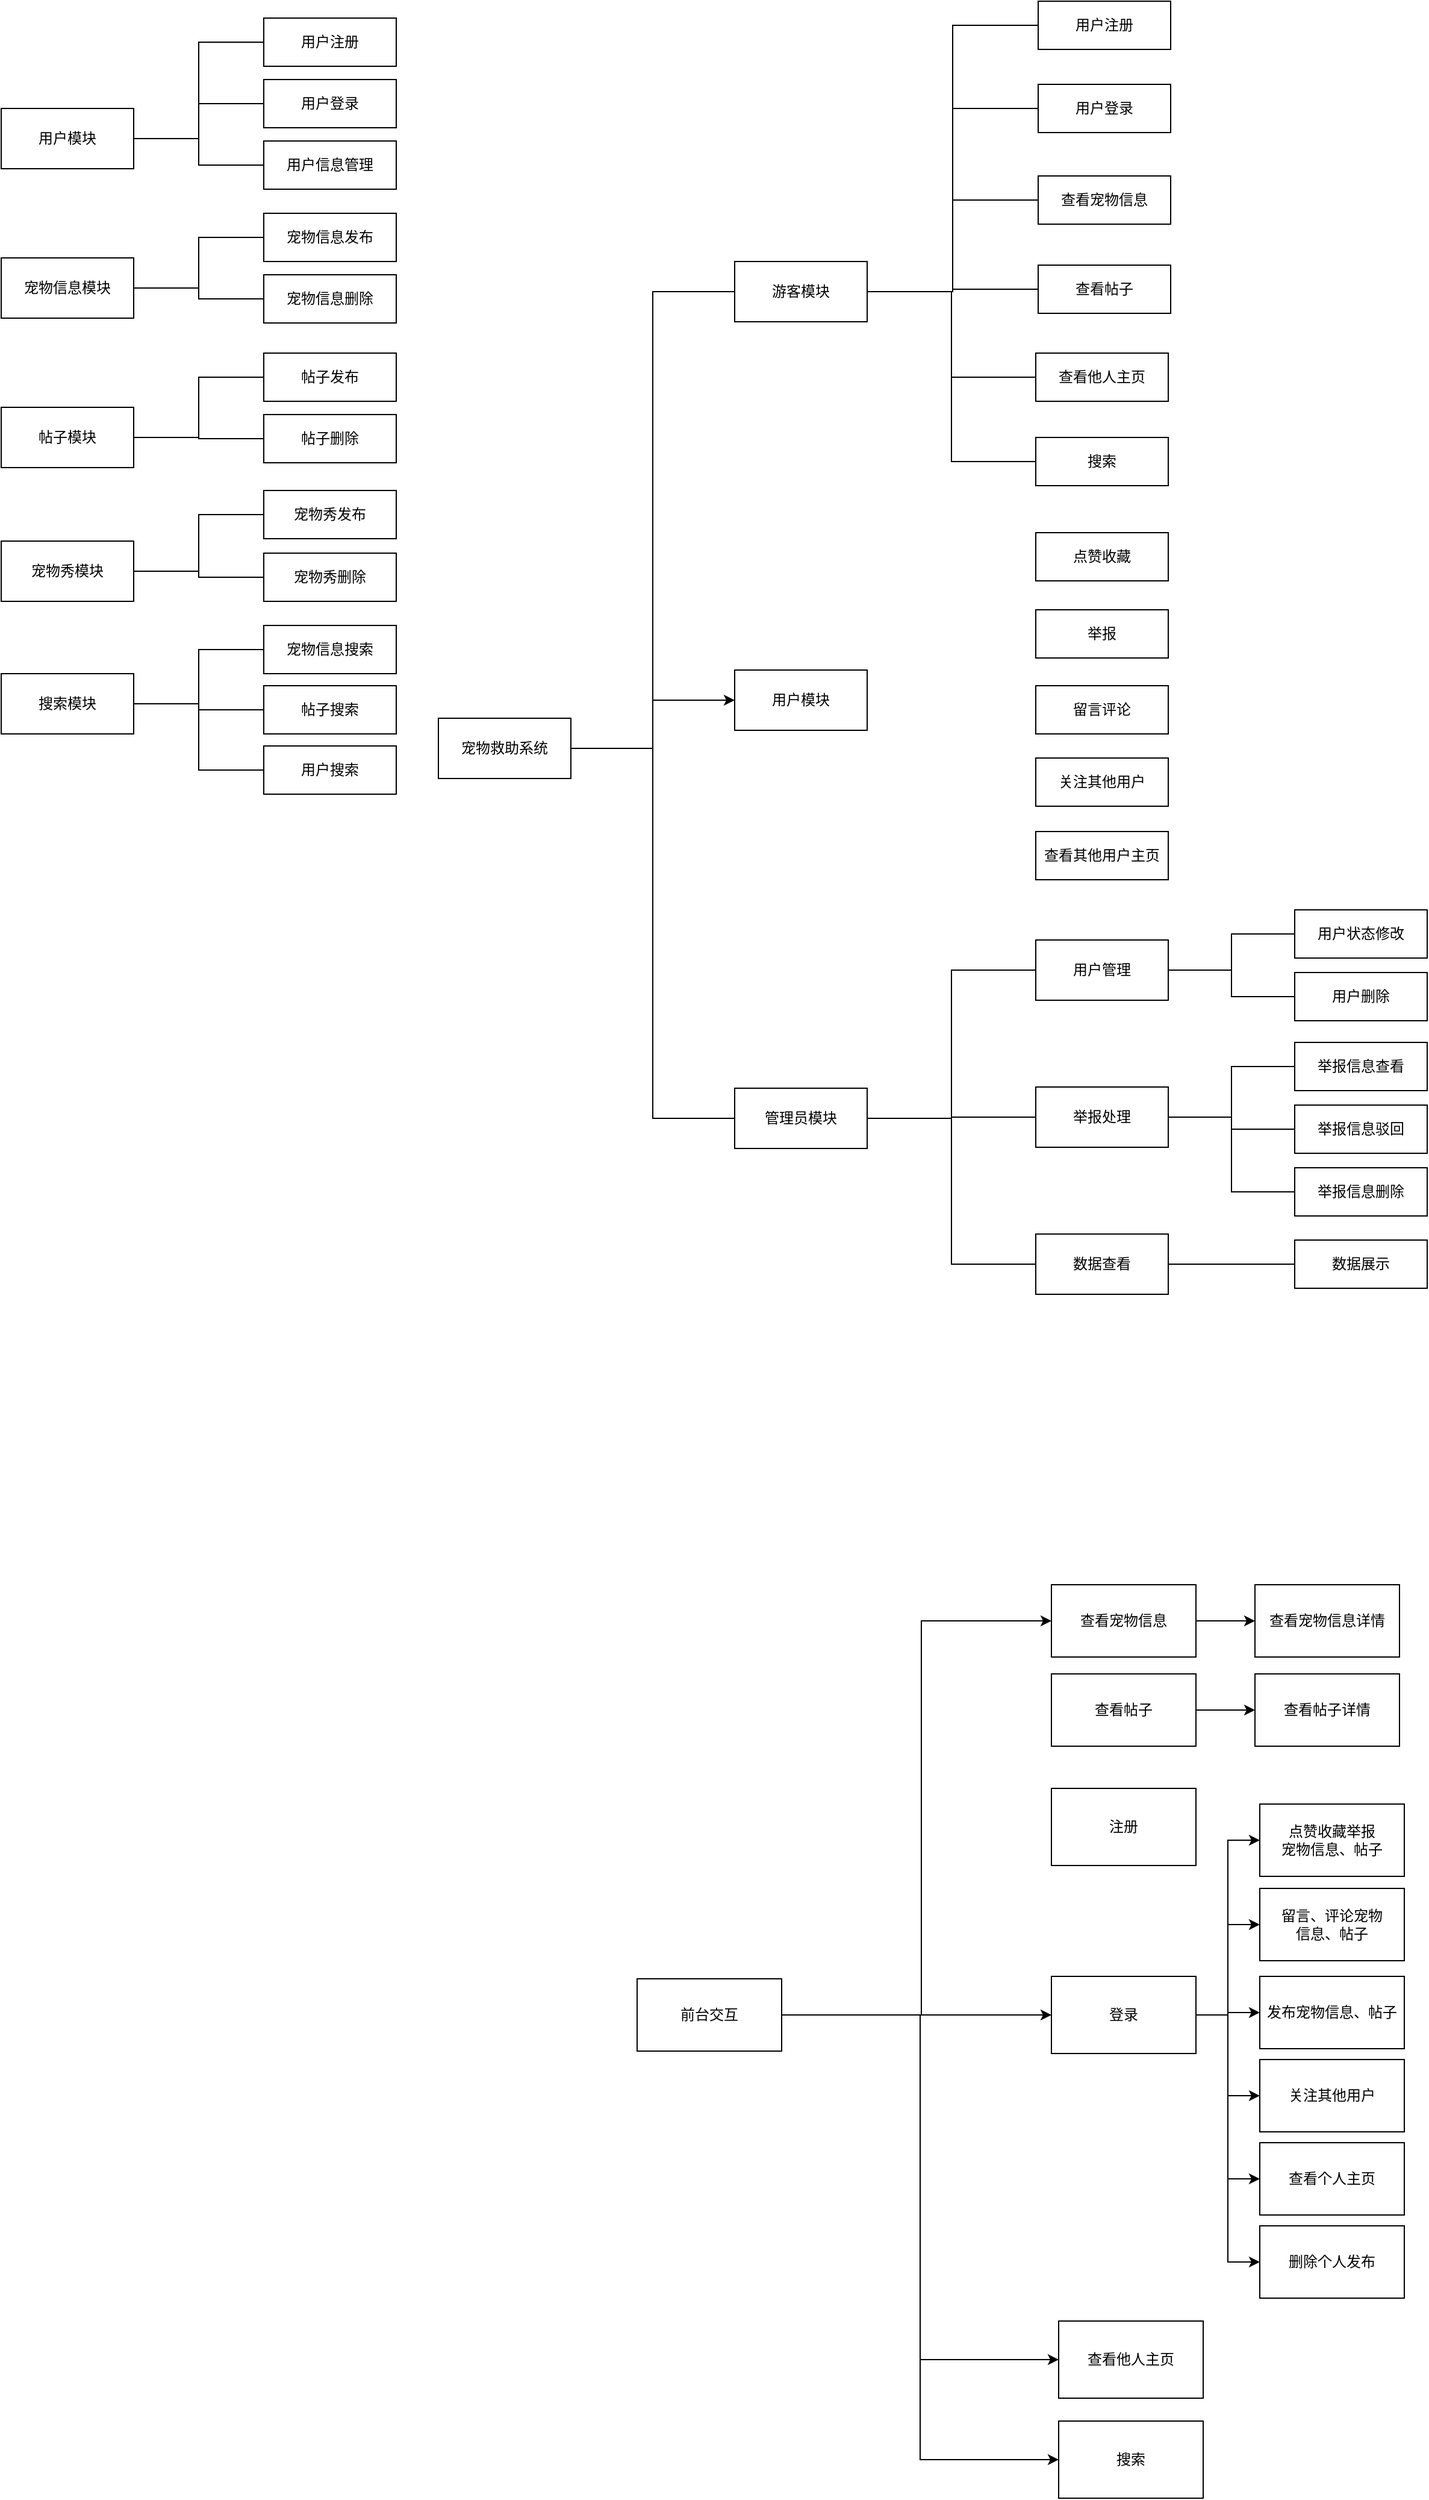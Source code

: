 <mxfile version="21.2.1" type="github">
  <diagram name="第 1 页" id="mkupdMt_LEtYy61-9lSY">
    <mxGraphModel dx="2161" dy="1584" grid="0" gridSize="10" guides="1" tooltips="1" connect="1" arrows="1" fold="1" page="0" pageScale="1" pageWidth="827" pageHeight="1169" math="0" shadow="0">
      <root>
        <mxCell id="0" />
        <mxCell id="1" parent="0" />
        <mxCell id="m7fBolxANu1u9ZSStpLS-5" style="edgeStyle=orthogonalEdgeStyle;rounded=0;orthogonalLoop=1;jettySize=auto;html=1;entryX=0;entryY=0.5;entryDx=0;entryDy=0;endArrow=none;endFill=0;" parent="1" source="m7fBolxANu1u9ZSStpLS-1" target="m7fBolxANu1u9ZSStpLS-2" edge="1">
          <mxGeometry relative="1" as="geometry" />
        </mxCell>
        <mxCell id="cGVzsfBpJbHn_tIpfeq9-5" style="edgeStyle=orthogonalEdgeStyle;rounded=0;orthogonalLoop=1;jettySize=auto;html=1;entryX=0;entryY=0.5;entryDx=0;entryDy=0;endArrow=none;endFill=0;" edge="1" parent="1" source="m7fBolxANu1u9ZSStpLS-1" target="cGVzsfBpJbHn_tIpfeq9-2">
          <mxGeometry relative="1" as="geometry" />
        </mxCell>
        <mxCell id="cGVzsfBpJbHn_tIpfeq9-6" style="edgeStyle=orthogonalEdgeStyle;rounded=0;orthogonalLoop=1;jettySize=auto;html=1;entryX=0;entryY=0.5;entryDx=0;entryDy=0;" edge="1" parent="1" source="m7fBolxANu1u9ZSStpLS-1" target="cGVzsfBpJbHn_tIpfeq9-1">
          <mxGeometry relative="1" as="geometry" />
        </mxCell>
        <mxCell id="m7fBolxANu1u9ZSStpLS-1" value="宠物救助系统" style="html=1;whiteSpace=wrap;" parent="1" vertex="1">
          <mxGeometry x="4" y="156" width="110" height="50" as="geometry" />
        </mxCell>
        <mxCell id="m7fBolxANu1u9ZSStpLS-67" style="edgeStyle=orthogonalEdgeStyle;rounded=0;orthogonalLoop=1;jettySize=auto;html=1;entryX=0;entryY=0.5;entryDx=0;entryDy=0;endArrow=none;endFill=0;" parent="1" source="m7fBolxANu1u9ZSStpLS-2" target="m7fBolxANu1u9ZSStpLS-51" edge="1">
          <mxGeometry relative="1" as="geometry" />
        </mxCell>
        <mxCell id="m7fBolxANu1u9ZSStpLS-68" style="edgeStyle=orthogonalEdgeStyle;rounded=0;orthogonalLoop=1;jettySize=auto;html=1;endArrow=none;endFill=0;" parent="1" source="m7fBolxANu1u9ZSStpLS-2" target="m7fBolxANu1u9ZSStpLS-52" edge="1">
          <mxGeometry relative="1" as="geometry" />
        </mxCell>
        <mxCell id="m7fBolxANu1u9ZSStpLS-69" style="edgeStyle=orthogonalEdgeStyle;rounded=0;orthogonalLoop=1;jettySize=auto;html=1;entryX=0;entryY=0.5;entryDx=0;entryDy=0;endArrow=none;endFill=0;" parent="1" source="m7fBolxANu1u9ZSStpLS-2" target="m7fBolxANu1u9ZSStpLS-53" edge="1">
          <mxGeometry relative="1" as="geometry" />
        </mxCell>
        <mxCell id="m7fBolxANu1u9ZSStpLS-2" value="管理员模块" style="html=1;whiteSpace=wrap;" parent="1" vertex="1">
          <mxGeometry x="250" y="463" width="110" height="50" as="geometry" />
        </mxCell>
        <mxCell id="m7fBolxANu1u9ZSStpLS-43" style="edgeStyle=orthogonalEdgeStyle;rounded=0;orthogonalLoop=1;jettySize=auto;html=1;entryX=0;entryY=0.5;entryDx=0;entryDy=0;endArrow=none;endFill=0;" parent="1" source="m7fBolxANu1u9ZSStpLS-6" target="m7fBolxANu1u9ZSStpLS-31" edge="1">
          <mxGeometry relative="1" as="geometry" />
        </mxCell>
        <mxCell id="m7fBolxANu1u9ZSStpLS-44" style="edgeStyle=orthogonalEdgeStyle;rounded=0;orthogonalLoop=1;jettySize=auto;html=1;entryX=0;entryY=0.5;entryDx=0;entryDy=0;endArrow=none;endFill=0;" parent="1" source="m7fBolxANu1u9ZSStpLS-6" target="m7fBolxANu1u9ZSStpLS-20" edge="1">
          <mxGeometry relative="1" as="geometry" />
        </mxCell>
        <mxCell id="m7fBolxANu1u9ZSStpLS-45" style="edgeStyle=orthogonalEdgeStyle;rounded=0;orthogonalLoop=1;jettySize=auto;html=1;entryX=0;entryY=0.5;entryDx=0;entryDy=0;endArrow=none;endFill=0;" parent="1" source="m7fBolxANu1u9ZSStpLS-6" target="m7fBolxANu1u9ZSStpLS-32" edge="1">
          <mxGeometry relative="1" as="geometry" />
        </mxCell>
        <mxCell id="m7fBolxANu1u9ZSStpLS-6" value="搜索模块" style="html=1;whiteSpace=wrap;" parent="1" vertex="1">
          <mxGeometry x="-359" y="119" width="110" height="50" as="geometry" />
        </mxCell>
        <mxCell id="m7fBolxANu1u9ZSStpLS-41" style="edgeStyle=orthogonalEdgeStyle;rounded=0;orthogonalLoop=1;jettySize=auto;html=1;entryX=0;entryY=0.5;entryDx=0;entryDy=0;endArrow=none;endFill=0;" parent="1" source="m7fBolxANu1u9ZSStpLS-7" target="m7fBolxANu1u9ZSStpLS-27" edge="1">
          <mxGeometry relative="1" as="geometry" />
        </mxCell>
        <mxCell id="m7fBolxANu1u9ZSStpLS-42" style="edgeStyle=orthogonalEdgeStyle;rounded=0;orthogonalLoop=1;jettySize=auto;html=1;entryX=0;entryY=0.5;entryDx=0;entryDy=0;endArrow=none;endFill=0;" parent="1" source="m7fBolxANu1u9ZSStpLS-7" target="m7fBolxANu1u9ZSStpLS-19" edge="1">
          <mxGeometry relative="1" as="geometry" />
        </mxCell>
        <mxCell id="m7fBolxANu1u9ZSStpLS-7" value="宠物秀模块" style="html=1;whiteSpace=wrap;" parent="1" vertex="1">
          <mxGeometry x="-359" y="9" width="110" height="50" as="geometry" />
        </mxCell>
        <mxCell id="m7fBolxANu1u9ZSStpLS-38" style="edgeStyle=orthogonalEdgeStyle;rounded=0;orthogonalLoop=1;jettySize=auto;html=1;entryX=0;entryY=0.5;entryDx=0;entryDy=0;endArrow=none;endFill=0;" parent="1" source="m7fBolxANu1u9ZSStpLS-8" target="m7fBolxANu1u9ZSStpLS-25" edge="1">
          <mxGeometry relative="1" as="geometry" />
        </mxCell>
        <mxCell id="m7fBolxANu1u9ZSStpLS-39" style="edgeStyle=orthogonalEdgeStyle;rounded=0;orthogonalLoop=1;jettySize=auto;html=1;entryX=0;entryY=0.5;entryDx=0;entryDy=0;endArrow=none;endFill=0;" parent="1" source="m7fBolxANu1u9ZSStpLS-8" target="m7fBolxANu1u9ZSStpLS-26" edge="1">
          <mxGeometry relative="1" as="geometry" />
        </mxCell>
        <mxCell id="m7fBolxANu1u9ZSStpLS-8" value="帖子模块" style="html=1;whiteSpace=wrap;" parent="1" vertex="1">
          <mxGeometry x="-359" y="-102" width="110" height="50" as="geometry" />
        </mxCell>
        <mxCell id="m7fBolxANu1u9ZSStpLS-36" style="edgeStyle=orthogonalEdgeStyle;rounded=0;orthogonalLoop=1;jettySize=auto;html=1;entryX=0;entryY=0.5;entryDx=0;entryDy=0;endArrow=none;endFill=0;" parent="1" source="m7fBolxANu1u9ZSStpLS-9" target="m7fBolxANu1u9ZSStpLS-23" edge="1">
          <mxGeometry relative="1" as="geometry" />
        </mxCell>
        <mxCell id="m7fBolxANu1u9ZSStpLS-37" style="edgeStyle=orthogonalEdgeStyle;rounded=0;orthogonalLoop=1;jettySize=auto;html=1;entryX=0;entryY=0.5;entryDx=0;entryDy=0;endArrow=none;endFill=0;" parent="1" source="m7fBolxANu1u9ZSStpLS-9" target="m7fBolxANu1u9ZSStpLS-24" edge="1">
          <mxGeometry relative="1" as="geometry" />
        </mxCell>
        <mxCell id="m7fBolxANu1u9ZSStpLS-9" value="宠物信息模块" style="html=1;whiteSpace=wrap;" parent="1" vertex="1">
          <mxGeometry x="-359" y="-226" width="110" height="50" as="geometry" />
        </mxCell>
        <mxCell id="m7fBolxANu1u9ZSStpLS-33" style="edgeStyle=orthogonalEdgeStyle;rounded=0;orthogonalLoop=1;jettySize=auto;html=1;entryX=0;entryY=0.5;entryDx=0;entryDy=0;endArrow=none;endFill=0;" parent="1" source="m7fBolxANu1u9ZSStpLS-10" target="m7fBolxANu1u9ZSStpLS-13" edge="1">
          <mxGeometry relative="1" as="geometry" />
        </mxCell>
        <mxCell id="m7fBolxANu1u9ZSStpLS-34" style="edgeStyle=orthogonalEdgeStyle;rounded=0;orthogonalLoop=1;jettySize=auto;html=1;entryX=0;entryY=0.5;entryDx=0;entryDy=0;endArrow=none;endFill=0;" parent="1" source="m7fBolxANu1u9ZSStpLS-10" target="m7fBolxANu1u9ZSStpLS-21" edge="1">
          <mxGeometry relative="1" as="geometry" />
        </mxCell>
        <mxCell id="m7fBolxANu1u9ZSStpLS-35" style="edgeStyle=orthogonalEdgeStyle;rounded=0;orthogonalLoop=1;jettySize=auto;html=1;entryX=0;entryY=0.5;entryDx=0;entryDy=0;endArrow=none;endFill=0;" parent="1" source="m7fBolxANu1u9ZSStpLS-10" target="m7fBolxANu1u9ZSStpLS-22" edge="1">
          <mxGeometry relative="1" as="geometry" />
        </mxCell>
        <mxCell id="m7fBolxANu1u9ZSStpLS-10" value="用户模块" style="html=1;whiteSpace=wrap;" parent="1" vertex="1">
          <mxGeometry x="-359" y="-350" width="110" height="50" as="geometry" />
        </mxCell>
        <mxCell id="m7fBolxANu1u9ZSStpLS-13" value="用户注册" style="html=1;whiteSpace=wrap;" parent="1" vertex="1">
          <mxGeometry x="-141" y="-425" width="110" height="40" as="geometry" />
        </mxCell>
        <mxCell id="m7fBolxANu1u9ZSStpLS-19" value="宠物秀删除" style="html=1;whiteSpace=wrap;" parent="1" vertex="1">
          <mxGeometry x="-141" y="19" width="110" height="40" as="geometry" />
        </mxCell>
        <mxCell id="m7fBolxANu1u9ZSStpLS-20" value="宠物信息搜索" style="html=1;whiteSpace=wrap;" parent="1" vertex="1">
          <mxGeometry x="-141" y="79" width="110" height="40" as="geometry" />
        </mxCell>
        <mxCell id="m7fBolxANu1u9ZSStpLS-21" value="用户登录" style="html=1;whiteSpace=wrap;" parent="1" vertex="1">
          <mxGeometry x="-141" y="-374" width="110" height="40" as="geometry" />
        </mxCell>
        <mxCell id="m7fBolxANu1u9ZSStpLS-22" value="用户信息管理" style="html=1;whiteSpace=wrap;" parent="1" vertex="1">
          <mxGeometry x="-141" y="-323" width="110" height="40" as="geometry" />
        </mxCell>
        <mxCell id="m7fBolxANu1u9ZSStpLS-23" value="宠物信息发布" style="html=1;whiteSpace=wrap;" parent="1" vertex="1">
          <mxGeometry x="-141" y="-263" width="110" height="40" as="geometry" />
        </mxCell>
        <mxCell id="m7fBolxANu1u9ZSStpLS-24" value="宠物信息删除" style="html=1;whiteSpace=wrap;" parent="1" vertex="1">
          <mxGeometry x="-141" y="-212" width="110" height="40" as="geometry" />
        </mxCell>
        <mxCell id="m7fBolxANu1u9ZSStpLS-25" value="帖子发布" style="html=1;whiteSpace=wrap;" parent="1" vertex="1">
          <mxGeometry x="-141" y="-147" width="110" height="40" as="geometry" />
        </mxCell>
        <mxCell id="m7fBolxANu1u9ZSStpLS-26" value="帖子删除" style="html=1;whiteSpace=wrap;" parent="1" vertex="1">
          <mxGeometry x="-141" y="-96" width="110" height="40" as="geometry" />
        </mxCell>
        <mxCell id="m7fBolxANu1u9ZSStpLS-27" value="宠物秀发布" style="html=1;whiteSpace=wrap;" parent="1" vertex="1">
          <mxGeometry x="-141" y="-33" width="110" height="40" as="geometry" />
        </mxCell>
        <mxCell id="m7fBolxANu1u9ZSStpLS-31" value="帖子搜索" style="html=1;whiteSpace=wrap;" parent="1" vertex="1">
          <mxGeometry x="-141" y="129" width="110" height="40" as="geometry" />
        </mxCell>
        <mxCell id="m7fBolxANu1u9ZSStpLS-32" value="用户搜索" style="html=1;whiteSpace=wrap;" parent="1" vertex="1">
          <mxGeometry x="-141" y="179" width="110" height="40" as="geometry" />
        </mxCell>
        <mxCell id="m7fBolxANu1u9ZSStpLS-61" style="edgeStyle=orthogonalEdgeStyle;rounded=0;orthogonalLoop=1;jettySize=auto;html=1;entryX=0;entryY=0.5;entryDx=0;entryDy=0;endArrow=none;endFill=0;" parent="1" source="m7fBolxANu1u9ZSStpLS-51" target="m7fBolxANu1u9ZSStpLS-54" edge="1">
          <mxGeometry relative="1" as="geometry" />
        </mxCell>
        <mxCell id="m7fBolxANu1u9ZSStpLS-62" style="edgeStyle=orthogonalEdgeStyle;rounded=0;orthogonalLoop=1;jettySize=auto;html=1;entryX=0;entryY=0.5;entryDx=0;entryDy=0;endArrow=none;endFill=0;" parent="1" source="m7fBolxANu1u9ZSStpLS-51" target="m7fBolxANu1u9ZSStpLS-56" edge="1">
          <mxGeometry relative="1" as="geometry" />
        </mxCell>
        <mxCell id="m7fBolxANu1u9ZSStpLS-51" value="用户管理" style="html=1;whiteSpace=wrap;" parent="1" vertex="1">
          <mxGeometry x="500" y="340" width="110" height="50" as="geometry" />
        </mxCell>
        <mxCell id="m7fBolxANu1u9ZSStpLS-63" style="edgeStyle=orthogonalEdgeStyle;rounded=0;orthogonalLoop=1;jettySize=auto;html=1;entryX=0;entryY=0.5;entryDx=0;entryDy=0;endArrow=none;endFill=0;" parent="1" source="m7fBolxANu1u9ZSStpLS-52" target="m7fBolxANu1u9ZSStpLS-55" edge="1">
          <mxGeometry relative="1" as="geometry" />
        </mxCell>
        <mxCell id="m7fBolxANu1u9ZSStpLS-64" style="edgeStyle=orthogonalEdgeStyle;rounded=0;orthogonalLoop=1;jettySize=auto;html=1;entryX=0;entryY=0.5;entryDx=0;entryDy=0;endArrow=none;endFill=0;" parent="1" source="m7fBolxANu1u9ZSStpLS-52" target="m7fBolxANu1u9ZSStpLS-57" edge="1">
          <mxGeometry relative="1" as="geometry" />
        </mxCell>
        <mxCell id="m7fBolxANu1u9ZSStpLS-65" style="edgeStyle=orthogonalEdgeStyle;rounded=0;orthogonalLoop=1;jettySize=auto;html=1;entryX=0;entryY=0.5;entryDx=0;entryDy=0;endArrow=none;endFill=0;" parent="1" source="m7fBolxANu1u9ZSStpLS-52" target="m7fBolxANu1u9ZSStpLS-58" edge="1">
          <mxGeometry relative="1" as="geometry" />
        </mxCell>
        <mxCell id="m7fBolxANu1u9ZSStpLS-52" value="举报处理" style="html=1;whiteSpace=wrap;" parent="1" vertex="1">
          <mxGeometry x="500" y="462" width="110" height="50" as="geometry" />
        </mxCell>
        <mxCell id="m7fBolxANu1u9ZSStpLS-66" style="edgeStyle=orthogonalEdgeStyle;rounded=0;orthogonalLoop=1;jettySize=auto;html=1;entryX=0;entryY=0.5;entryDx=0;entryDy=0;endArrow=none;endFill=0;" parent="1" source="m7fBolxANu1u9ZSStpLS-53" target="m7fBolxANu1u9ZSStpLS-60" edge="1">
          <mxGeometry relative="1" as="geometry" />
        </mxCell>
        <mxCell id="m7fBolxANu1u9ZSStpLS-53" value="数据查看" style="html=1;whiteSpace=wrap;" parent="1" vertex="1">
          <mxGeometry x="500" y="584" width="110" height="50" as="geometry" />
        </mxCell>
        <mxCell id="m7fBolxANu1u9ZSStpLS-54" value="用户状态修改" style="html=1;whiteSpace=wrap;" parent="1" vertex="1">
          <mxGeometry x="715" y="315" width="110" height="40" as="geometry" />
        </mxCell>
        <mxCell id="m7fBolxANu1u9ZSStpLS-55" value="举报信息查看" style="html=1;whiteSpace=wrap;" parent="1" vertex="1">
          <mxGeometry x="715" y="425" width="110" height="40" as="geometry" />
        </mxCell>
        <mxCell id="m7fBolxANu1u9ZSStpLS-56" value="用户删除" style="html=1;whiteSpace=wrap;" parent="1" vertex="1">
          <mxGeometry x="715" y="367" width="110" height="40" as="geometry" />
        </mxCell>
        <mxCell id="m7fBolxANu1u9ZSStpLS-57" value="举报信息驳回" style="html=1;whiteSpace=wrap;" parent="1" vertex="1">
          <mxGeometry x="715" y="477" width="110" height="40" as="geometry" />
        </mxCell>
        <mxCell id="m7fBolxANu1u9ZSStpLS-58" value="举报信息删除" style="html=1;whiteSpace=wrap;" parent="1" vertex="1">
          <mxGeometry x="715" y="529" width="110" height="40" as="geometry" />
        </mxCell>
        <mxCell id="m7fBolxANu1u9ZSStpLS-60" value="数据展示" style="html=1;whiteSpace=wrap;" parent="1" vertex="1">
          <mxGeometry x="715" y="589" width="110" height="40" as="geometry" />
        </mxCell>
        <mxCell id="L2Lc0W-A_zfTHTfOmXOo-29" style="edgeStyle=orthogonalEdgeStyle;rounded=0;orthogonalLoop=1;jettySize=auto;html=1;entryX=0;entryY=0.5;entryDx=0;entryDy=0;" parent="1" source="L2Lc0W-A_zfTHTfOmXOo-1" target="L2Lc0W-A_zfTHTfOmXOo-5" edge="1">
          <mxGeometry relative="1" as="geometry">
            <mxPoint x="332.6" y="1232" as="targetPoint" />
            <Array as="points">
              <mxPoint x="405" y="1232" />
              <mxPoint x="405" y="905" />
            </Array>
          </mxGeometry>
        </mxCell>
        <mxCell id="L2Lc0W-A_zfTHTfOmXOo-30" style="edgeStyle=orthogonalEdgeStyle;rounded=0;orthogonalLoop=1;jettySize=auto;html=1;entryX=0;entryY=0.5;entryDx=0;entryDy=0;" parent="1" source="L2Lc0W-A_zfTHTfOmXOo-1" target="L2Lc0W-A_zfTHTfOmXOo-13" edge="1">
          <mxGeometry relative="1" as="geometry" />
        </mxCell>
        <mxCell id="L2Lc0W-A_zfTHTfOmXOo-31" style="edgeStyle=orthogonalEdgeStyle;rounded=0;orthogonalLoop=1;jettySize=auto;html=1;entryX=0;entryY=0.5;entryDx=0;entryDy=0;" parent="1" source="L2Lc0W-A_zfTHTfOmXOo-1" target="L2Lc0W-A_zfTHTfOmXOo-28" edge="1">
          <mxGeometry relative="1" as="geometry" />
        </mxCell>
        <mxCell id="L2Lc0W-A_zfTHTfOmXOo-34" style="edgeStyle=orthogonalEdgeStyle;rounded=0;orthogonalLoop=1;jettySize=auto;html=1;entryX=0;entryY=0.5;entryDx=0;entryDy=0;" parent="1" source="L2Lc0W-A_zfTHTfOmXOo-1" target="L2Lc0W-A_zfTHTfOmXOo-27" edge="1">
          <mxGeometry relative="1" as="geometry" />
        </mxCell>
        <mxCell id="L2Lc0W-A_zfTHTfOmXOo-1" value="前台交互" style="rounded=0;whiteSpace=wrap;html=1;" parent="1" vertex="1">
          <mxGeometry x="169" y="1202" width="120" height="60" as="geometry" />
        </mxCell>
        <mxCell id="L2Lc0W-A_zfTHTfOmXOo-8" value="" style="edgeStyle=orthogonalEdgeStyle;rounded=0;orthogonalLoop=1;jettySize=auto;html=1;" parent="1" source="L2Lc0W-A_zfTHTfOmXOo-5" target="L2Lc0W-A_zfTHTfOmXOo-7" edge="1">
          <mxGeometry relative="1" as="geometry" />
        </mxCell>
        <mxCell id="L2Lc0W-A_zfTHTfOmXOo-5" value="查看宠物信息" style="whiteSpace=wrap;html=1;rounded=0;" parent="1" vertex="1">
          <mxGeometry x="513" y="875" width="120" height="60" as="geometry" />
        </mxCell>
        <mxCell id="L2Lc0W-A_zfTHTfOmXOo-7" value="查看宠物信息详情" style="whiteSpace=wrap;html=1;rounded=0;" parent="1" vertex="1">
          <mxGeometry x="682" y="875" width="120" height="60" as="geometry" />
        </mxCell>
        <mxCell id="L2Lc0W-A_zfTHTfOmXOo-12" value="" style="edgeStyle=orthogonalEdgeStyle;rounded=0;orthogonalLoop=1;jettySize=auto;html=1;" parent="1" source="L2Lc0W-A_zfTHTfOmXOo-9" target="L2Lc0W-A_zfTHTfOmXOo-11" edge="1">
          <mxGeometry relative="1" as="geometry" />
        </mxCell>
        <mxCell id="L2Lc0W-A_zfTHTfOmXOo-9" value="查看帖子" style="whiteSpace=wrap;html=1;rounded=0;" parent="1" vertex="1">
          <mxGeometry x="513" y="949" width="120" height="60" as="geometry" />
        </mxCell>
        <mxCell id="L2Lc0W-A_zfTHTfOmXOo-11" value="查看帖子详情" style="whiteSpace=wrap;html=1;rounded=0;" parent="1" vertex="1">
          <mxGeometry x="682" y="949" width="120" height="60" as="geometry" />
        </mxCell>
        <mxCell id="L2Lc0W-A_zfTHTfOmXOo-21" style="edgeStyle=orthogonalEdgeStyle;rounded=0;orthogonalLoop=1;jettySize=auto;html=1;entryX=0;entryY=0.5;entryDx=0;entryDy=0;" parent="1" source="L2Lc0W-A_zfTHTfOmXOo-13" target="L2Lc0W-A_zfTHTfOmXOo-17" edge="1">
          <mxGeometry relative="1" as="geometry" />
        </mxCell>
        <mxCell id="L2Lc0W-A_zfTHTfOmXOo-22" style="edgeStyle=orthogonalEdgeStyle;rounded=0;orthogonalLoop=1;jettySize=auto;html=1;entryX=0;entryY=0.5;entryDx=0;entryDy=0;" parent="1" source="L2Lc0W-A_zfTHTfOmXOo-13" target="L2Lc0W-A_zfTHTfOmXOo-16" edge="1">
          <mxGeometry relative="1" as="geometry" />
        </mxCell>
        <mxCell id="L2Lc0W-A_zfTHTfOmXOo-23" style="edgeStyle=orthogonalEdgeStyle;rounded=0;orthogonalLoop=1;jettySize=auto;html=1;entryX=0;entryY=0.5;entryDx=0;entryDy=0;" parent="1" source="L2Lc0W-A_zfTHTfOmXOo-13" target="L2Lc0W-A_zfTHTfOmXOo-19" edge="1">
          <mxGeometry relative="1" as="geometry" />
        </mxCell>
        <mxCell id="L2Lc0W-A_zfTHTfOmXOo-24" style="edgeStyle=orthogonalEdgeStyle;rounded=0;orthogonalLoop=1;jettySize=auto;html=1;entryX=0;entryY=0.5;entryDx=0;entryDy=0;" parent="1" source="L2Lc0W-A_zfTHTfOmXOo-13" target="L2Lc0W-A_zfTHTfOmXOo-15" edge="1">
          <mxGeometry relative="1" as="geometry" />
        </mxCell>
        <mxCell id="L2Lc0W-A_zfTHTfOmXOo-25" style="edgeStyle=orthogonalEdgeStyle;rounded=0;orthogonalLoop=1;jettySize=auto;html=1;entryX=0;entryY=0.5;entryDx=0;entryDy=0;" parent="1" source="L2Lc0W-A_zfTHTfOmXOo-13" target="L2Lc0W-A_zfTHTfOmXOo-18" edge="1">
          <mxGeometry relative="1" as="geometry" />
        </mxCell>
        <mxCell id="L2Lc0W-A_zfTHTfOmXOo-26" style="edgeStyle=orthogonalEdgeStyle;rounded=0;orthogonalLoop=1;jettySize=auto;html=1;entryX=0;entryY=0.5;entryDx=0;entryDy=0;" parent="1" source="L2Lc0W-A_zfTHTfOmXOo-13" target="L2Lc0W-A_zfTHTfOmXOo-20" edge="1">
          <mxGeometry relative="1" as="geometry" />
        </mxCell>
        <mxCell id="L2Lc0W-A_zfTHTfOmXOo-13" value="登录" style="whiteSpace=wrap;html=1;rounded=0;" parent="1" vertex="1">
          <mxGeometry x="513" y="1200" width="120" height="64" as="geometry" />
        </mxCell>
        <mxCell id="L2Lc0W-A_zfTHTfOmXOo-15" value="关注其他用户" style="whiteSpace=wrap;html=1;rounded=0;" parent="1" vertex="1">
          <mxGeometry x="686" y="1269" width="120" height="60" as="geometry" />
        </mxCell>
        <mxCell id="L2Lc0W-A_zfTHTfOmXOo-16" value="留言、评论宠物&lt;br&gt;信息、帖子" style="whiteSpace=wrap;html=1;rounded=0;" parent="1" vertex="1">
          <mxGeometry x="686" y="1127" width="120" height="60" as="geometry" />
        </mxCell>
        <mxCell id="L2Lc0W-A_zfTHTfOmXOo-17" value="点赞收藏举报&lt;br&gt;宠物信息、帖子" style="whiteSpace=wrap;html=1;rounded=0;" parent="1" vertex="1">
          <mxGeometry x="686" y="1057" width="120" height="60" as="geometry" />
        </mxCell>
        <mxCell id="L2Lc0W-A_zfTHTfOmXOo-18" value="查看个人主页" style="whiteSpace=wrap;html=1;rounded=0;" parent="1" vertex="1">
          <mxGeometry x="686" y="1338" width="120" height="60" as="geometry" />
        </mxCell>
        <mxCell id="L2Lc0W-A_zfTHTfOmXOo-19" value="发布宠物信息、帖子" style="whiteSpace=wrap;html=1;rounded=0;" parent="1" vertex="1">
          <mxGeometry x="686" y="1200" width="120" height="60" as="geometry" />
        </mxCell>
        <mxCell id="L2Lc0W-A_zfTHTfOmXOo-20" value="删除个人发布" style="whiteSpace=wrap;html=1;rounded=0;" parent="1" vertex="1">
          <mxGeometry x="686" y="1407" width="120" height="60" as="geometry" />
        </mxCell>
        <mxCell id="L2Lc0W-A_zfTHTfOmXOo-27" value="搜索" style="whiteSpace=wrap;html=1;rounded=0;" parent="1" vertex="1">
          <mxGeometry x="519" y="1569" width="120" height="64" as="geometry" />
        </mxCell>
        <mxCell id="L2Lc0W-A_zfTHTfOmXOo-28" value="查看他人主页" style="whiteSpace=wrap;html=1;rounded=0;" parent="1" vertex="1">
          <mxGeometry x="519" y="1486" width="120" height="64" as="geometry" />
        </mxCell>
        <mxCell id="L2Lc0W-A_zfTHTfOmXOo-32" value="注册" style="whiteSpace=wrap;html=1;rounded=0;" parent="1" vertex="1">
          <mxGeometry x="513" y="1044" width="120" height="64" as="geometry" />
        </mxCell>
        <mxCell id="cGVzsfBpJbHn_tIpfeq9-1" value="用户模块" style="html=1;whiteSpace=wrap;" vertex="1" parent="1">
          <mxGeometry x="250" y="116" width="110" height="50" as="geometry" />
        </mxCell>
        <mxCell id="cGVzsfBpJbHn_tIpfeq9-21" style="edgeStyle=orthogonalEdgeStyle;rounded=0;orthogonalLoop=1;jettySize=auto;html=1;entryX=0;entryY=0.5;entryDx=0;entryDy=0;endArrow=none;endFill=0;" edge="1" parent="1" source="cGVzsfBpJbHn_tIpfeq9-2" target="cGVzsfBpJbHn_tIpfeq9-7">
          <mxGeometry relative="1" as="geometry" />
        </mxCell>
        <mxCell id="cGVzsfBpJbHn_tIpfeq9-22" style="edgeStyle=orthogonalEdgeStyle;rounded=0;orthogonalLoop=1;jettySize=auto;html=1;entryX=0;entryY=0.5;entryDx=0;entryDy=0;endArrow=none;endFill=0;" edge="1" parent="1" source="cGVzsfBpJbHn_tIpfeq9-2" target="cGVzsfBpJbHn_tIpfeq9-8">
          <mxGeometry relative="1" as="geometry" />
        </mxCell>
        <mxCell id="cGVzsfBpJbHn_tIpfeq9-23" style="edgeStyle=orthogonalEdgeStyle;rounded=0;orthogonalLoop=1;jettySize=auto;html=1;entryX=0;entryY=0.5;entryDx=0;entryDy=0;endArrow=none;endFill=0;" edge="1" parent="1" source="cGVzsfBpJbHn_tIpfeq9-2" target="cGVzsfBpJbHn_tIpfeq9-10">
          <mxGeometry relative="1" as="geometry" />
        </mxCell>
        <mxCell id="cGVzsfBpJbHn_tIpfeq9-24" style="edgeStyle=orthogonalEdgeStyle;rounded=0;orthogonalLoop=1;jettySize=auto;html=1;entryX=0;entryY=0.5;entryDx=0;entryDy=0;endArrow=none;endFill=0;" edge="1" parent="1" source="cGVzsfBpJbHn_tIpfeq9-2" target="cGVzsfBpJbHn_tIpfeq9-11">
          <mxGeometry relative="1" as="geometry" />
        </mxCell>
        <mxCell id="cGVzsfBpJbHn_tIpfeq9-27" style="edgeStyle=orthogonalEdgeStyle;rounded=0;orthogonalLoop=1;jettySize=auto;html=1;entryX=0;entryY=0.5;entryDx=0;entryDy=0;endArrow=none;endFill=0;" edge="1" parent="1" source="cGVzsfBpJbHn_tIpfeq9-2" target="cGVzsfBpJbHn_tIpfeq9-12">
          <mxGeometry relative="1" as="geometry" />
        </mxCell>
        <mxCell id="cGVzsfBpJbHn_tIpfeq9-28" style="edgeStyle=orthogonalEdgeStyle;rounded=0;orthogonalLoop=1;jettySize=auto;html=1;entryX=0;entryY=0.5;entryDx=0;entryDy=0;endArrow=none;endFill=0;" edge="1" parent="1" source="cGVzsfBpJbHn_tIpfeq9-2" target="cGVzsfBpJbHn_tIpfeq9-9">
          <mxGeometry relative="1" as="geometry" />
        </mxCell>
        <mxCell id="cGVzsfBpJbHn_tIpfeq9-2" value="游客模块" style="html=1;whiteSpace=wrap;" vertex="1" parent="1">
          <mxGeometry x="250" y="-223" width="110" height="50" as="geometry" />
        </mxCell>
        <mxCell id="cGVzsfBpJbHn_tIpfeq9-7" value="用户注册" style="html=1;whiteSpace=wrap;" vertex="1" parent="1">
          <mxGeometry x="502" y="-439" width="110" height="40" as="geometry" />
        </mxCell>
        <mxCell id="cGVzsfBpJbHn_tIpfeq9-8" value="用户登录" style="html=1;whiteSpace=wrap;" vertex="1" parent="1">
          <mxGeometry x="502" y="-370" width="110" height="40" as="geometry" />
        </mxCell>
        <mxCell id="cGVzsfBpJbHn_tIpfeq9-9" value="搜索" style="html=1;whiteSpace=wrap;" vertex="1" parent="1">
          <mxGeometry x="500" y="-77" width="110" height="40" as="geometry" />
        </mxCell>
        <mxCell id="cGVzsfBpJbHn_tIpfeq9-10" value="查看宠物信息" style="html=1;whiteSpace=wrap;" vertex="1" parent="1">
          <mxGeometry x="502" y="-294" width="110" height="40" as="geometry" />
        </mxCell>
        <mxCell id="cGVzsfBpJbHn_tIpfeq9-11" value="查看帖子" style="html=1;whiteSpace=wrap;" vertex="1" parent="1">
          <mxGeometry x="502" y="-220" width="110" height="40" as="geometry" />
        </mxCell>
        <mxCell id="cGVzsfBpJbHn_tIpfeq9-12" value="查看他人主页" style="html=1;whiteSpace=wrap;" vertex="1" parent="1">
          <mxGeometry x="500" y="-147" width="110" height="40" as="geometry" />
        </mxCell>
        <mxCell id="cGVzsfBpJbHn_tIpfeq9-14" value="留言评论" style="html=1;whiteSpace=wrap;" vertex="1" parent="1">
          <mxGeometry x="500" y="129" width="110" height="40" as="geometry" />
        </mxCell>
        <mxCell id="cGVzsfBpJbHn_tIpfeq9-15" value="点赞收藏" style="html=1;whiteSpace=wrap;" vertex="1" parent="1">
          <mxGeometry x="500" y="2" width="110" height="40" as="geometry" />
        </mxCell>
        <mxCell id="cGVzsfBpJbHn_tIpfeq9-16" value="举报" style="html=1;whiteSpace=wrap;" vertex="1" parent="1">
          <mxGeometry x="500" y="66" width="110" height="40" as="geometry" />
        </mxCell>
        <mxCell id="cGVzsfBpJbHn_tIpfeq9-18" value="关注其他用户" style="html=1;whiteSpace=wrap;" vertex="1" parent="1">
          <mxGeometry x="500" y="189" width="110" height="40" as="geometry" />
        </mxCell>
        <mxCell id="cGVzsfBpJbHn_tIpfeq9-19" value="查看其他用户主页" style="html=1;whiteSpace=wrap;" vertex="1" parent="1">
          <mxGeometry x="500" y="250" width="110" height="40" as="geometry" />
        </mxCell>
      </root>
    </mxGraphModel>
  </diagram>
</mxfile>
